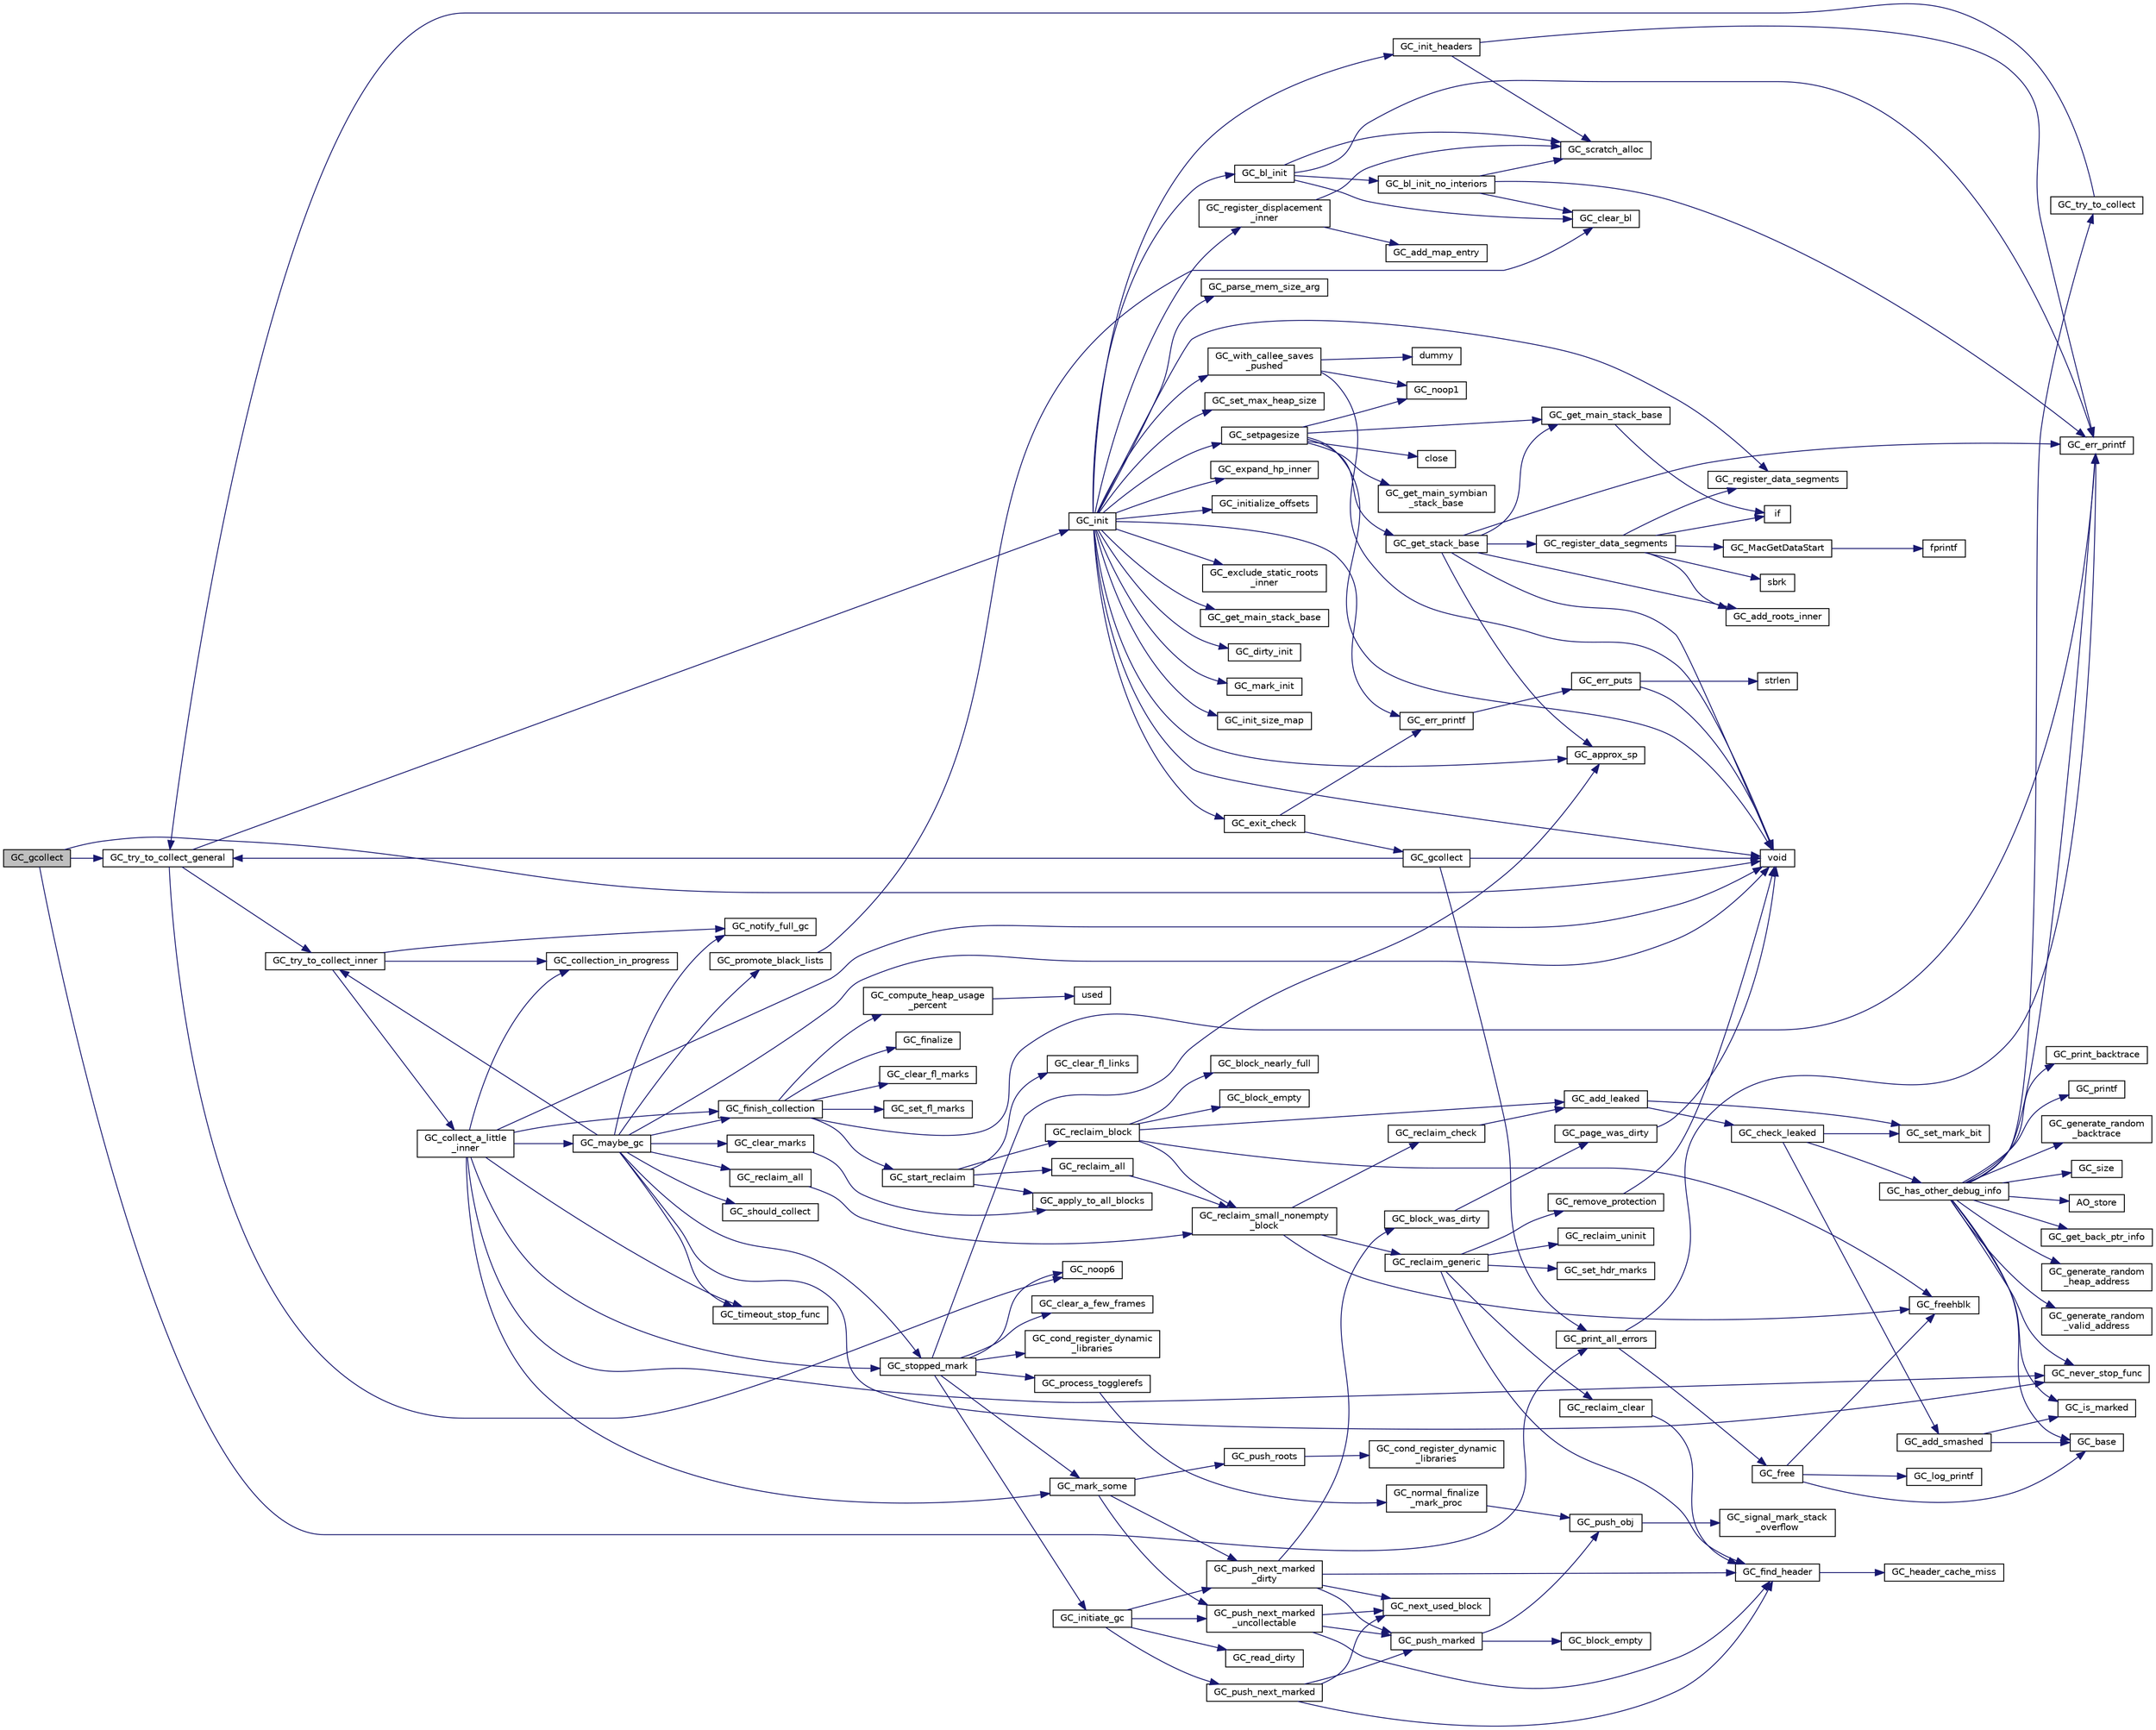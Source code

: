 digraph "GC_gcollect"
{
  edge [fontname="Helvetica",fontsize="10",labelfontname="Helvetica",labelfontsize="10"];
  node [fontname="Helvetica",fontsize="10",shape=record];
  rankdir="LR";
  Node1313 [label="GC_gcollect",height=0.2,width=0.4,color="black", fillcolor="grey75", style="filled", fontcolor="black"];
  Node1313 -> Node1314 [color="midnightblue",fontsize="10",style="solid",fontname="Helvetica"];
  Node1314 [label="void",height=0.2,width=0.4,color="black", fillcolor="white", style="filled",URL="$d0/daa/gc_8h.html#a7e0f997409f0b1753e44b648fcd6fc39"];
  Node1313 -> Node1315 [color="midnightblue",fontsize="10",style="solid",fontname="Helvetica"];
  Node1315 [label="GC_try_to_collect_general",height=0.2,width=0.4,color="black", fillcolor="white", style="filled",URL="$d9/d39/alloc_8c.html#a70b496ceee236d78b93b578c73695d6a"];
  Node1315 -> Node1316 [color="midnightblue",fontsize="10",style="solid",fontname="Helvetica"];
  Node1316 [label="GC_init",height=0.2,width=0.4,color="black", fillcolor="white", style="filled",URL="$d0/daa/gc_8h.html#a16a0e282a07c598595436b79e88d6e00"];
  Node1316 -> Node1314 [color="midnightblue",fontsize="10",style="solid",fontname="Helvetica"];
  Node1316 -> Node1317 [color="midnightblue",fontsize="10",style="solid",fontname="Helvetica"];
  Node1317 [label="GC_setpagesize",height=0.2,width=0.4,color="black", fillcolor="white", style="filled",URL="$dd/d79/gc__priv_8h.html#a69f36e8eacdbd088bfd0fe6b8187d13f"];
  Node1317 -> Node1318 [color="midnightblue",fontsize="10",style="solid",fontname="Helvetica"];
  Node1318 [label="GC_get_stack_base",height=0.2,width=0.4,color="black", fillcolor="white", style="filled",URL="$d2/d3c/os__dep_8c.html#a09251998bd28d60637173777b72fec2f"];
  Node1318 -> Node1319 [color="midnightblue",fontsize="10",style="solid",fontname="Helvetica"];
  Node1319 [label="GC_get_main_stack_base",height=0.2,width=0.4,color="black", fillcolor="white", style="filled",URL="$d2/d3c/os__dep_8c.html#af9cca322f452a3242d4ddae4f582ace7"];
  Node1319 -> Node1320 [color="midnightblue",fontsize="10",style="solid",fontname="Helvetica"];
  Node1320 [label="if",height=0.2,width=0.4,color="black", fillcolor="white", style="filled",URL="$dc/ddc/3rd_party_2flex-2_85_835_2parse_8c.html#a5468319b5337c3d6192d299ceb3062fc"];
  Node1318 -> Node1321 [color="midnightblue",fontsize="10",style="solid",fontname="Helvetica"];
  Node1321 [label="GC_approx_sp",height=0.2,width=0.4,color="black", fillcolor="white", style="filled",URL="$dd/d79/gc__priv_8h.html#a63ad3c8487c6bdefff474f15bb986e81"];
  Node1318 -> Node1322 [color="midnightblue",fontsize="10",style="solid",fontname="Helvetica"];
  Node1322 [label="GC_register_data_segments",height=0.2,width=0.4,color="black", fillcolor="white", style="filled",URL="$d2/d3c/os__dep_8c.html#a3d0d3f82fd76148cd7432d53d70b1fc6"];
  Node1322 -> Node1320 [color="midnightblue",fontsize="10",style="solid",fontname="Helvetica"];
  Node1322 -> Node1323 [color="midnightblue",fontsize="10",style="solid",fontname="Helvetica"];
  Node1323 [label="GC_register_data_segments",height=0.2,width=0.4,color="black", fillcolor="white", style="filled",URL="$df/db9/_amiga_o_s_8c.html#a3d0d3f82fd76148cd7432d53d70b1fc6"];
  Node1322 -> Node1324 [color="midnightblue",fontsize="10",style="solid",fontname="Helvetica"];
  Node1324 [label="GC_add_roots_inner",height=0.2,width=0.4,color="black", fillcolor="white", style="filled",URL="$dd/d79/gc__priv_8h.html#a75a78418f0a04f04ffd9edd82461f646"];
  Node1322 -> Node1325 [color="midnightblue",fontsize="10",style="solid",fontname="Helvetica"];
  Node1325 [label="sbrk",height=0.2,width=0.4,color="black", fillcolor="white", style="filled",URL="$d4/d98/g_09_09malloc_8c.html#af449de63ece64281502c546e6c491cc3"];
  Node1322 -> Node1326 [color="midnightblue",fontsize="10",style="solid",fontname="Helvetica"];
  Node1326 [label="GC_MacGetDataStart",height=0.2,width=0.4,color="black", fillcolor="white", style="filled",URL="$de/d92/_mac_o_s_8c.html#af0f592ca26979a59bef5485b6b146f17"];
  Node1326 -> Node1327 [color="midnightblue",fontsize="10",style="solid",fontname="Helvetica"];
  Node1327 [label="fprintf",height=0.2,width=0.4,color="black", fillcolor="white", style="filled",URL="$d2/d8c/examplehs038_8m.html#ae272956ea74f28b2f067d455fead331f"];
  Node1318 -> Node1328 [color="midnightblue",fontsize="10",style="solid",fontname="Helvetica"];
  Node1328 [label="GC_err_printf",height=0.2,width=0.4,color="black", fillcolor="white", style="filled",URL="$dd/d79/gc__priv_8h.html#a515817b1cc28538efe42e953361e6cb1"];
  Node1318 -> Node1324 [color="midnightblue",fontsize="10",style="solid",fontname="Helvetica"];
  Node1318 -> Node1314 [color="midnightblue",fontsize="10",style="solid",fontname="Helvetica"];
  Node1317 -> Node1314 [color="midnightblue",fontsize="10",style="solid",fontname="Helvetica"];
  Node1317 -> Node1329 [color="midnightblue",fontsize="10",style="solid",fontname="Helvetica"];
  Node1329 [label="GC_noop1",height=0.2,width=0.4,color="black", fillcolor="white", style="filled",URL="$d0/daa/gc_8h.html#a233015def2a1752a7feb7c81d34f89e6"];
  Node1317 -> Node1330 [color="midnightblue",fontsize="10",style="solid",fontname="Helvetica"];
  Node1330 [label="close",height=0.2,width=0.4,color="black", fillcolor="white", style="filled",URL="$de/def/kim__info_8m.html#aff74ba1ae73082324b3adcbdd8d78860"];
  Node1317 -> Node1319 [color="midnightblue",fontsize="10",style="solid",fontname="Helvetica"];
  Node1317 -> Node1331 [color="midnightblue",fontsize="10",style="solid",fontname="Helvetica"];
  Node1331 [label="GC_get_main_symbian\l_stack_base",height=0.2,width=0.4,color="black", fillcolor="white", style="filled",URL="$df/dac/symbian_8cpp.html#a4abe4d117f7529e3efefad688145a791"];
  Node1316 -> Node1332 [color="midnightblue",fontsize="10",style="solid",fontname="Helvetica"];
  Node1332 [label="GC_err_printf",height=0.2,width=0.4,color="black", fillcolor="white", style="filled",URL="$de/dd3/gc_2misc_8c.html#a65add866e165472e33077885ab5cb57d"];
  Node1332 -> Node1333 [color="midnightblue",fontsize="10",style="solid",fontname="Helvetica"];
  Node1333 [label="GC_err_puts",height=0.2,width=0.4,color="black", fillcolor="white", style="filled",URL="$de/dd3/gc_2misc_8c.html#ac8e0ae3d9050e13056af620d0395c587"];
  Node1333 -> Node1314 [color="midnightblue",fontsize="10",style="solid",fontname="Helvetica"];
  Node1333 -> Node1334 [color="midnightblue",fontsize="10",style="solid",fontname="Helvetica"];
  Node1334 [label="strlen",height=0.2,width=0.4,color="black", fillcolor="white", style="filled",URL="$d7/d57/iregex_8c.html#a492442620ce65db20fe7297b43cbca65"];
  Node1316 -> Node1335 [color="midnightblue",fontsize="10",style="solid",fontname="Helvetica"];
  Node1335 [label="GC_exclude_static_roots\l_inner",height=0.2,width=0.4,color="black", fillcolor="white", style="filled",URL="$dd/d79/gc__priv_8h.html#a9de5e042f9c16b0710e64611cfa92539"];
  Node1316 -> Node1336 [color="midnightblue",fontsize="10",style="solid",fontname="Helvetica"];
  Node1336 [label="GC_get_main_stack_base",height=0.2,width=0.4,color="black", fillcolor="white", style="filled",URL="$df/db9/_amiga_o_s_8c.html#af9cca322f452a3242d4ddae4f582ace7"];
  Node1316 -> Node1321 [color="midnightblue",fontsize="10",style="solid",fontname="Helvetica"];
  Node1316 -> Node1337 [color="midnightblue",fontsize="10",style="solid",fontname="Helvetica"];
  Node1337 [label="GC_dirty_init",height=0.2,width=0.4,color="black", fillcolor="white", style="filled",URL="$dd/d79/gc__priv_8h.html#a29a51493303bec3663137cb9ca6d2343"];
  Node1316 -> Node1323 [color="midnightblue",fontsize="10",style="solid",fontname="Helvetica"];
  Node1316 -> Node1338 [color="midnightblue",fontsize="10",style="solid",fontname="Helvetica"];
  Node1338 [label="GC_init_headers",height=0.2,width=0.4,color="black", fillcolor="white", style="filled",URL="$d2/d22/headers_8c.html#ab7801e7a7fe68245da22dff8da4dfa63"];
  Node1338 -> Node1339 [color="midnightblue",fontsize="10",style="solid",fontname="Helvetica"];
  Node1339 [label="GC_scratch_alloc",height=0.2,width=0.4,color="black", fillcolor="white", style="filled",URL="$d2/d22/headers_8c.html#ad4012dbe01b6c85c8c21b76e5d42b460"];
  Node1338 -> Node1328 [color="midnightblue",fontsize="10",style="solid",fontname="Helvetica"];
  Node1316 -> Node1340 [color="midnightblue",fontsize="10",style="solid",fontname="Helvetica"];
  Node1340 [label="GC_bl_init",height=0.2,width=0.4,color="black", fillcolor="white", style="filled",URL="$db/d5f/blacklst_8c.html#af4183eead1835a06b5062b1a9980df57"];
  Node1340 -> Node1341 [color="midnightblue",fontsize="10",style="solid",fontname="Helvetica"];
  Node1341 [label="GC_bl_init_no_interiors",height=0.2,width=0.4,color="black", fillcolor="white", style="filled",URL="$db/d5f/blacklst_8c.html#aa959cb7ecd954c5ce71a307a95e917b0"];
  Node1341 -> Node1339 [color="midnightblue",fontsize="10",style="solid",fontname="Helvetica"];
  Node1341 -> Node1328 [color="midnightblue",fontsize="10",style="solid",fontname="Helvetica"];
  Node1341 -> Node1342 [color="midnightblue",fontsize="10",style="solid",fontname="Helvetica"];
  Node1342 [label="GC_clear_bl",height=0.2,width=0.4,color="black", fillcolor="white", style="filled",URL="$db/d5f/blacklst_8c.html#abffd8217465e2a2af662066fae2c46b3"];
  Node1340 -> Node1339 [color="midnightblue",fontsize="10",style="solid",fontname="Helvetica"];
  Node1340 -> Node1328 [color="midnightblue",fontsize="10",style="solid",fontname="Helvetica"];
  Node1340 -> Node1342 [color="midnightblue",fontsize="10",style="solid",fontname="Helvetica"];
  Node1316 -> Node1343 [color="midnightblue",fontsize="10",style="solid",fontname="Helvetica"];
  Node1343 [label="GC_mark_init",height=0.2,width=0.4,color="black", fillcolor="white", style="filled",URL="$dd/d79/gc__priv_8h.html#a64108c12ea06e23af7be1d9c872be526"];
  Node1316 -> Node1344 [color="midnightblue",fontsize="10",style="solid",fontname="Helvetica"];
  Node1344 [label="GC_parse_mem_size_arg",height=0.2,width=0.4,color="black", fillcolor="white", style="filled",URL="$de/dd3/gc_2misc_8c.html#ad6fefa01e4246ef7c4658456d0c8d51c"];
  Node1316 -> Node1345 [color="midnightblue",fontsize="10",style="solid",fontname="Helvetica"];
  Node1345 [label="GC_set_max_heap_size",height=0.2,width=0.4,color="black", fillcolor="white", style="filled",URL="$d9/d39/alloc_8c.html#a19ab7146b88522de1093da71555be260"];
  Node1316 -> Node1346 [color="midnightblue",fontsize="10",style="solid",fontname="Helvetica"];
  Node1346 [label="GC_expand_hp_inner",height=0.2,width=0.4,color="black", fillcolor="white", style="filled",URL="$d9/d39/alloc_8c.html#ac5bcf928b3ddcd0be79f3b8e276ecb5c"];
  Node1316 -> Node1347 [color="midnightblue",fontsize="10",style="solid",fontname="Helvetica"];
  Node1347 [label="GC_initialize_offsets",height=0.2,width=0.4,color="black", fillcolor="white", style="filled",URL="$dd/d79/gc__priv_8h.html#abbd44583f2d985e9a2eb30303beb8f97"];
  Node1316 -> Node1348 [color="midnightblue",fontsize="10",style="solid",fontname="Helvetica"];
  Node1348 [label="GC_register_displacement\l_inner",height=0.2,width=0.4,color="black", fillcolor="white", style="filled",URL="$dd/d79/gc__priv_8h.html#a2a2204a2386781556aa1d3d70eb9bd04"];
  Node1348 -> Node1349 [color="midnightblue",fontsize="10",style="solid",fontname="Helvetica"];
  Node1349 [label="GC_add_map_entry",height=0.2,width=0.4,color="black", fillcolor="white", style="filled",URL="$dd/d79/gc__priv_8h.html#ac2326c77652399203efc82c6b971dc4e"];
  Node1348 -> Node1339 [color="midnightblue",fontsize="10",style="solid",fontname="Helvetica"];
  Node1316 -> Node1350 [color="midnightblue",fontsize="10",style="solid",fontname="Helvetica"];
  Node1350 [label="GC_init_size_map",height=0.2,width=0.4,color="black", fillcolor="white", style="filled",URL="$de/dd3/gc_2misc_8c.html#a8630ca36a509b7a5b0ff5091b59f261a"];
  Node1316 -> Node1351 [color="midnightblue",fontsize="10",style="solid",fontname="Helvetica"];
  Node1351 [label="GC_with_callee_saves\l_pushed",height=0.2,width=0.4,color="black", fillcolor="white", style="filled",URL="$dd/d79/gc__priv_8h.html#a6af56dbaf871f19819e42a5445771613"];
  Node1351 -> Node1352 [color="midnightblue",fontsize="10",style="solid",fontname="Helvetica"];
  Node1352 [label="dummy",height=0.2,width=0.4,color="black", fillcolor="white", style="filled",URL="$d7/d6b/ipoma-dummy_8f.html#a14e68597ab81208552434ccd2a9e8f4f"];
  Node1351 -> Node1329 [color="midnightblue",fontsize="10",style="solid",fontname="Helvetica"];
  Node1351 -> Node1314 [color="midnightblue",fontsize="10",style="solid",fontname="Helvetica"];
  Node1316 -> Node1353 [color="midnightblue",fontsize="10",style="solid",fontname="Helvetica"];
  Node1353 [label="GC_exit_check",height=0.2,width=0.4,color="black", fillcolor="white", style="filled",URL="$de/dd3/gc_2misc_8c.html#aebed0843915f857a3004b0b9fc88846e"];
  Node1353 -> Node1354 [color="midnightblue",fontsize="10",style="solid",fontname="Helvetica"];
  Node1354 [label="GC_gcollect",height=0.2,width=0.4,color="black", fillcolor="white", style="filled",URL="$d9/d39/alloc_8c.html#a726a8653def8e4e16be7e29c7617c7d5"];
  Node1354 -> Node1314 [color="midnightblue",fontsize="10",style="solid",fontname="Helvetica"];
  Node1354 -> Node1315 [color="midnightblue",fontsize="10",style="solid",fontname="Helvetica"];
  Node1354 -> Node1355 [color="midnightblue",fontsize="10",style="solid",fontname="Helvetica"];
  Node1355 [label="GC_print_all_errors",height=0.2,width=0.4,color="black", fillcolor="white", style="filled",URL="$dd/d79/gc__priv_8h.html#a9153adf9cf216b060c3ca8e2e69529db"];
  Node1355 -> Node1328 [color="midnightblue",fontsize="10",style="solid",fontname="Helvetica"];
  Node1355 -> Node1356 [color="midnightblue",fontsize="10",style="solid",fontname="Helvetica"];
  Node1356 [label="GC_free",height=0.2,width=0.4,color="black", fillcolor="white", style="filled",URL="$d0/daa/gc_8h.html#aef11fb85e24d9cdb7da9ef9df26d45b3"];
  Node1356 -> Node1357 [color="midnightblue",fontsize="10",style="solid",fontname="Helvetica"];
  Node1357 [label="GC_log_printf",height=0.2,width=0.4,color="black", fillcolor="white", style="filled",URL="$dd/d79/gc__priv_8h.html#ada843fec7ffa10957a47951e0691f73b"];
  Node1356 -> Node1358 [color="midnightblue",fontsize="10",style="solid",fontname="Helvetica"];
  Node1358 [label="GC_base",height=0.2,width=0.4,color="black", fillcolor="white", style="filled",URL="$d0/daa/gc_8h.html#a8b93cd0c8d9c312bbdf0e679d10b680a"];
  Node1356 -> Node1359 [color="midnightblue",fontsize="10",style="solid",fontname="Helvetica"];
  Node1359 [label="GC_freehblk",height=0.2,width=0.4,color="black", fillcolor="white", style="filled",URL="$d8/d86/allchblk_8c.html#a2c41d1fbfff96311052f54041d5c659a"];
  Node1353 -> Node1332 [color="midnightblue",fontsize="10",style="solid",fontname="Helvetica"];
  Node1315 -> Node1360 [color="midnightblue",fontsize="10",style="solid",fontname="Helvetica"];
  Node1360 [label="GC_noop6",height=0.2,width=0.4,color="black", fillcolor="white", style="filled",URL="$dd/d79/gc__priv_8h.html#acb8ad0deabff4b0f2dd9dda6c7bd7190"];
  Node1315 -> Node1361 [color="midnightblue",fontsize="10",style="solid",fontname="Helvetica"];
  Node1361 [label="GC_try_to_collect_inner",height=0.2,width=0.4,color="black", fillcolor="white", style="filled",URL="$d9/d39/alloc_8c.html#a2add6e03db26dd061369fb1116eae67d"];
  Node1361 -> Node1362 [color="midnightblue",fontsize="10",style="solid",fontname="Helvetica"];
  Node1362 [label="GC_collection_in_progress",height=0.2,width=0.4,color="black", fillcolor="white", style="filled",URL="$dd/d79/gc__priv_8h.html#a0784f4bbd76df30f0d547e848e570d75"];
  Node1361 -> Node1363 [color="midnightblue",fontsize="10",style="solid",fontname="Helvetica"];
  Node1363 [label="GC_collect_a_little\l_inner",height=0.2,width=0.4,color="black", fillcolor="white", style="filled",URL="$d9/d39/alloc_8c.html#aa4521e4ff77319368671db2f7cc56ca4"];
  Node1363 -> Node1362 [color="midnightblue",fontsize="10",style="solid",fontname="Helvetica"];
  Node1363 -> Node1364 [color="midnightblue",fontsize="10",style="solid",fontname="Helvetica"];
  Node1364 [label="GC_mark_some",height=0.2,width=0.4,color="black", fillcolor="white", style="filled",URL="$dd/d79/gc__priv_8h.html#abc58b74d8f082c09663afed967bf7bd1"];
  Node1364 -> Node1365 [color="midnightblue",fontsize="10",style="solid",fontname="Helvetica"];
  Node1365 [label="GC_push_next_marked\l_dirty",height=0.2,width=0.4,color="black", fillcolor="white", style="filled",URL="$d1/db7/mark_8c.html#a2b64914843f3267ea62fb8cf095cb09d"];
  Node1365 -> Node1366 [color="midnightblue",fontsize="10",style="solid",fontname="Helvetica"];
  Node1366 [label="GC_next_used_block",height=0.2,width=0.4,color="black", fillcolor="white", style="filled",URL="$d2/d22/headers_8c.html#a6e4b2c04b60a205269287bedeae8753c"];
  Node1365 -> Node1367 [color="midnightblue",fontsize="10",style="solid",fontname="Helvetica"];
  Node1367 [label="GC_find_header",height=0.2,width=0.4,color="black", fillcolor="white", style="filled",URL="$d2/d22/headers_8c.html#a82a38fd3345ecdd1ab8e84422ed16022"];
  Node1367 -> Node1368 [color="midnightblue",fontsize="10",style="solid",fontname="Helvetica"];
  Node1368 [label="GC_header_cache_miss",height=0.2,width=0.4,color="black", fillcolor="white", style="filled",URL="$d2/d22/headers_8c.html#a6713a42cf8bb9b399bc20947f771b5c7"];
  Node1365 -> Node1369 [color="midnightblue",fontsize="10",style="solid",fontname="Helvetica"];
  Node1369 [label="GC_block_was_dirty",height=0.2,width=0.4,color="black", fillcolor="white", style="filled",URL="$d1/db7/mark_8c.html#ad3dbd3d31eb43d2ad442e22d523fd716"];
  Node1369 -> Node1370 [color="midnightblue",fontsize="10",style="solid",fontname="Helvetica"];
  Node1370 [label="GC_page_was_dirty",height=0.2,width=0.4,color="black", fillcolor="white", style="filled",URL="$dd/d79/gc__priv_8h.html#a6fa44797f4bbb69a231f72a3255960fe"];
  Node1370 -> Node1314 [color="midnightblue",fontsize="10",style="solid",fontname="Helvetica"];
  Node1365 -> Node1371 [color="midnightblue",fontsize="10",style="solid",fontname="Helvetica"];
  Node1371 [label="GC_push_marked",height=0.2,width=0.4,color="black", fillcolor="white", style="filled",URL="$d1/db7/mark_8c.html#a3f6c642633cbcf2c4960bbb02a6b305c"];
  Node1371 -> Node1372 [color="midnightblue",fontsize="10",style="solid",fontname="Helvetica"];
  Node1372 [label="GC_block_empty",height=0.2,width=0.4,color="black", fillcolor="white", style="filled",URL="$dd/d79/gc__priv_8h.html#a492e5047848f1c2ee71297f76085b687"];
  Node1371 -> Node1373 [color="midnightblue",fontsize="10",style="solid",fontname="Helvetica"];
  Node1373 [label="GC_push_obj",height=0.2,width=0.4,color="black", fillcolor="white", style="filled",URL="$d8/d2e/gc__pmark_8h.html#a3bf1b3df20d6725c7b48570dc6334ae9"];
  Node1373 -> Node1374 [color="midnightblue",fontsize="10",style="solid",fontname="Helvetica"];
  Node1374 [label="GC_signal_mark_stack\l_overflow",height=0.2,width=0.4,color="black", fillcolor="white", style="filled",URL="$d8/d2e/gc__pmark_8h.html#ac7235e2e6e7dee5b8d82acb48bbf7c47"];
  Node1364 -> Node1375 [color="midnightblue",fontsize="10",style="solid",fontname="Helvetica"];
  Node1375 [label="GC_push_roots",height=0.2,width=0.4,color="black", fillcolor="white", style="filled",URL="$dd/d79/gc__priv_8h.html#aa286e2246387f4caab7aab61bd61c4f8"];
  Node1375 -> Node1376 [color="midnightblue",fontsize="10",style="solid",fontname="Helvetica"];
  Node1376 [label="GC_cond_register_dynamic\l_libraries",height=0.2,width=0.4,color="black", fillcolor="white", style="filled",URL="$dd/d54/mark__rts_8c.html#a8d8ac1f3d8195087879027a5c35988bb"];
  Node1364 -> Node1377 [color="midnightblue",fontsize="10",style="solid",fontname="Helvetica"];
  Node1377 [label="GC_push_next_marked\l_uncollectable",height=0.2,width=0.4,color="black", fillcolor="white", style="filled",URL="$d1/db7/mark_8c.html#ac45e0725fc752de3102a602c1f0cea01"];
  Node1377 -> Node1366 [color="midnightblue",fontsize="10",style="solid",fontname="Helvetica"];
  Node1377 -> Node1367 [color="midnightblue",fontsize="10",style="solid",fontname="Helvetica"];
  Node1377 -> Node1371 [color="midnightblue",fontsize="10",style="solid",fontname="Helvetica"];
  Node1363 -> Node1378 [color="midnightblue",fontsize="10",style="solid",fontname="Helvetica"];
  Node1378 [label="GC_stopped_mark",height=0.2,width=0.4,color="black", fillcolor="white", style="filled",URL="$d9/d39/alloc_8c.html#a770f751cf8819cb41e0cf38b7a36ef33"];
  Node1378 -> Node1379 [color="midnightblue",fontsize="10",style="solid",fontname="Helvetica"];
  Node1379 [label="GC_cond_register_dynamic\l_libraries",height=0.2,width=0.4,color="black", fillcolor="white", style="filled",URL="$dd/d79/gc__priv_8h.html#a8d8ac1f3d8195087879027a5c35988bb"];
  Node1378 -> Node1380 [color="midnightblue",fontsize="10",style="solid",fontname="Helvetica"];
  Node1380 [label="GC_process_togglerefs",height=0.2,width=0.4,color="black", fillcolor="white", style="filled",URL="$d3/d1e/finalize_8c.html#aa9239d76bc7e48761f3c53969bbc59bf"];
  Node1380 -> Node1381 [color="midnightblue",fontsize="10",style="solid",fontname="Helvetica"];
  Node1381 [label="GC_normal_finalize\l_mark_proc",height=0.2,width=0.4,color="black", fillcolor="white", style="filled",URL="$d3/d1e/finalize_8c.html#ad08f29bfcd6a376a69cedd2f97586baa"];
  Node1381 -> Node1373 [color="midnightblue",fontsize="10",style="solid",fontname="Helvetica"];
  Node1378 -> Node1382 [color="midnightblue",fontsize="10",style="solid",fontname="Helvetica"];
  Node1382 [label="GC_clear_a_few_frames",height=0.2,width=0.4,color="black", fillcolor="white", style="filled",URL="$d9/d39/alloc_8c.html#a4dccf283b324c02707dc118d2c76a82e"];
  Node1378 -> Node1360 [color="midnightblue",fontsize="10",style="solid",fontname="Helvetica"];
  Node1378 -> Node1383 [color="midnightblue",fontsize="10",style="solid",fontname="Helvetica"];
  Node1383 [label="GC_initiate_gc",height=0.2,width=0.4,color="black", fillcolor="white", style="filled",URL="$dd/d79/gc__priv_8h.html#a84c21b48dfdf4029f20f20bcd03fabc5"];
  Node1383 -> Node1384 [color="midnightblue",fontsize="10",style="solid",fontname="Helvetica"];
  Node1384 [label="GC_read_dirty",height=0.2,width=0.4,color="black", fillcolor="white", style="filled",URL="$dd/d79/gc__priv_8h.html#ac54bdf2543cf0a3459be3ee5aac96e18"];
  Node1383 -> Node1365 [color="midnightblue",fontsize="10",style="solid",fontname="Helvetica"];
  Node1383 -> Node1385 [color="midnightblue",fontsize="10",style="solid",fontname="Helvetica"];
  Node1385 [label="GC_push_next_marked",height=0.2,width=0.4,color="black", fillcolor="white", style="filled",URL="$d1/db7/mark_8c.html#a85138116d042be2501da35dac96baa00"];
  Node1385 -> Node1366 [color="midnightblue",fontsize="10",style="solid",fontname="Helvetica"];
  Node1385 -> Node1367 [color="midnightblue",fontsize="10",style="solid",fontname="Helvetica"];
  Node1385 -> Node1371 [color="midnightblue",fontsize="10",style="solid",fontname="Helvetica"];
  Node1383 -> Node1377 [color="midnightblue",fontsize="10",style="solid",fontname="Helvetica"];
  Node1378 -> Node1364 [color="midnightblue",fontsize="10",style="solid",fontname="Helvetica"];
  Node1378 -> Node1321 [color="midnightblue",fontsize="10",style="solid",fontname="Helvetica"];
  Node1363 -> Node1386 [color="midnightblue",fontsize="10",style="solid",fontname="Helvetica"];
  Node1386 [label="GC_timeout_stop_func",height=0.2,width=0.4,color="black", fillcolor="white", style="filled",URL="$d9/d39/alloc_8c.html#a4ff1e49182c4fb83f2e6aa1c7ded2071"];
  Node1363 -> Node1314 [color="midnightblue",fontsize="10",style="solid",fontname="Helvetica"];
  Node1363 -> Node1387 [color="midnightblue",fontsize="10",style="solid",fontname="Helvetica"];
  Node1387 [label="GC_never_stop_func",height=0.2,width=0.4,color="black", fillcolor="white", style="filled",URL="$d9/d39/alloc_8c.html#a198983e95d71e4daf794092f12618009"];
  Node1363 -> Node1388 [color="midnightblue",fontsize="10",style="solid",fontname="Helvetica"];
  Node1388 [label="GC_finish_collection",height=0.2,width=0.4,color="black", fillcolor="white", style="filled",URL="$d9/d39/alloc_8c.html#a3c34c8a98cd8b3be1725944ba54701ad"];
  Node1388 -> Node1389 [color="midnightblue",fontsize="10",style="solid",fontname="Helvetica"];
  Node1389 [label="GC_set_fl_marks",height=0.2,width=0.4,color="black", fillcolor="white", style="filled",URL="$d9/d39/alloc_8c.html#a48dd9a512111c483ccdae63a89a10e59"];
  Node1388 -> Node1390 [color="midnightblue",fontsize="10",style="solid",fontname="Helvetica"];
  Node1390 [label="GC_start_reclaim",height=0.2,width=0.4,color="black", fillcolor="white", style="filled",URL="$dd/d79/gc__priv_8h.html#a3d4aa82f45c24b3b7a8eb3e607582995"];
  Node1390 -> Node1391 [color="midnightblue",fontsize="10",style="solid",fontname="Helvetica"];
  Node1391 [label="GC_clear_fl_links",height=0.2,width=0.4,color="black", fillcolor="white", style="filled",URL="$d7/d0b/reclaim_8c.html#a8dd938713e06c8a0434bb0063e4fe1ff"];
  Node1390 -> Node1392 [color="midnightblue",fontsize="10",style="solid",fontname="Helvetica"];
  Node1392 [label="GC_apply_to_all_blocks",height=0.2,width=0.4,color="black", fillcolor="white", style="filled",URL="$d2/d22/headers_8c.html#a48a8aa76f61165c1116bb7a3a52d9ac5"];
  Node1390 -> Node1393 [color="midnightblue",fontsize="10",style="solid",fontname="Helvetica"];
  Node1393 [label="GC_reclaim_block",height=0.2,width=0.4,color="black", fillcolor="white", style="filled",URL="$d7/d0b/reclaim_8c.html#a7721e31790b860809f5b25aef40ac673"];
  Node1393 -> Node1394 [color="midnightblue",fontsize="10",style="solid",fontname="Helvetica"];
  Node1394 [label="GC_add_leaked",height=0.2,width=0.4,color="black", fillcolor="white", style="filled",URL="$d7/d0b/reclaim_8c.html#afccf6e87c1d8bdbe9ea41221a3dc78ad"];
  Node1394 -> Node1395 [color="midnightblue",fontsize="10",style="solid",fontname="Helvetica"];
  Node1395 [label="GC_check_leaked",height=0.2,width=0.4,color="black", fillcolor="white", style="filled",URL="$d3/d7b/dbg__mlc_8c.html#a4985b7b1cc5846b5fc372ada1a410071"];
  Node1395 -> Node1396 [color="midnightblue",fontsize="10",style="solid",fontname="Helvetica"];
  Node1396 [label="GC_has_other_debug_info",height=0.2,width=0.4,color="black", fillcolor="white", style="filled",URL="$d3/d7b/dbg__mlc_8c.html#a1e8d4ec327bfee97d5936431e51c3ef6"];
  Node1396 -> Node1397 [color="midnightblue",fontsize="10",style="solid",fontname="Helvetica"];
  Node1397 [label="GC_size",height=0.2,width=0.4,color="black", fillcolor="white", style="filled",URL="$d0/daa/gc_8h.html#a8e4b29a6f09c281e53721eba5f206cf8"];
  Node1396 -> Node1398 [color="midnightblue",fontsize="10",style="solid",fontname="Helvetica"];
  Node1398 [label="AO_store",height=0.2,width=0.4,color="black", fillcolor="white", style="filled",URL="$de/da5/generic-small_8h.html#aa31bf334f050b63089046aa522cacdc9"];
  Node1396 -> Node1399 [color="midnightblue",fontsize="10",style="solid",fontname="Helvetica"];
  Node1399 [label="GC_get_back_ptr_info",height=0.2,width=0.4,color="black", fillcolor="white", style="filled",URL="$d1/d12/gc__backptr_8h.html#adf1bbdb7ae913d2c830b03c68a46dbc4"];
  Node1396 -> Node1358 [color="midnightblue",fontsize="10",style="solid",fontname="Helvetica"];
  Node1396 -> Node1400 [color="midnightblue",fontsize="10",style="solid",fontname="Helvetica"];
  Node1400 [label="GC_generate_random\l_heap_address",height=0.2,width=0.4,color="black", fillcolor="white", style="filled",URL="$d1/d12/gc__backptr_8h.html#a1d6517e661024a0531a120458a888654"];
  Node1396 -> Node1401 [color="midnightblue",fontsize="10",style="solid",fontname="Helvetica"];
  Node1401 [label="GC_generate_random\l_valid_address",height=0.2,width=0.4,color="black", fillcolor="white", style="filled",URL="$d1/d12/gc__backptr_8h.html#a1a7cecbc608801ff228aa5b9a63203fb"];
  Node1396 -> Node1402 [color="midnightblue",fontsize="10",style="solid",fontname="Helvetica"];
  Node1402 [label="GC_is_marked",height=0.2,width=0.4,color="black", fillcolor="white", style="filled",URL="$d4/d23/gc__mark_8h.html#a268392cfc127d2574a72a58dd517e926"];
  Node1396 -> Node1403 [color="midnightblue",fontsize="10",style="solid",fontname="Helvetica"];
  Node1403 [label="GC_print_backtrace",height=0.2,width=0.4,color="black", fillcolor="white", style="filled",URL="$d1/d12/gc__backptr_8h.html#aae6654dbd1cbf8f9169002044dca341c"];
  Node1396 -> Node1328 [color="midnightblue",fontsize="10",style="solid",fontname="Helvetica"];
  Node1396 -> Node1404 [color="midnightblue",fontsize="10",style="solid",fontname="Helvetica"];
  Node1404 [label="GC_printf",height=0.2,width=0.4,color="black", fillcolor="white", style="filled",URL="$dd/d79/gc__priv_8h.html#af88bfca208f01c5a5b986b6875d279c5"];
  Node1396 -> Node1405 [color="midnightblue",fontsize="10",style="solid",fontname="Helvetica"];
  Node1405 [label="GC_generate_random\l_backtrace",height=0.2,width=0.4,color="black", fillcolor="white", style="filled",URL="$d1/d12/gc__backptr_8h.html#abf6a51b99f26482e856763f27018f009"];
  Node1396 -> Node1406 [color="midnightblue",fontsize="10",style="solid",fontname="Helvetica"];
  Node1406 [label="GC_try_to_collect",height=0.2,width=0.4,color="black", fillcolor="white", style="filled",URL="$d9/d39/alloc_8c.html#ad5a1cc1b1694e4370eef16ec02100a0a"];
  Node1406 -> Node1315 [color="midnightblue",fontsize="10",style="solid",fontname="Helvetica"];
  Node1396 -> Node1387 [color="midnightblue",fontsize="10",style="solid",fontname="Helvetica"];
  Node1395 -> Node1407 [color="midnightblue",fontsize="10",style="solid",fontname="Helvetica"];
  Node1407 [label="GC_set_mark_bit",height=0.2,width=0.4,color="black", fillcolor="white", style="filled",URL="$d4/d23/gc__mark_8h.html#afb10ec125839271f2b9194b33de195d0"];
  Node1395 -> Node1408 [color="midnightblue",fontsize="10",style="solid",fontname="Helvetica"];
  Node1408 [label="GC_add_smashed",height=0.2,width=0.4,color="black", fillcolor="white", style="filled",URL="$d3/d7b/dbg__mlc_8c.html#a25d9083b1d677389672528b7e55c0ce6"];
  Node1408 -> Node1402 [color="midnightblue",fontsize="10",style="solid",fontname="Helvetica"];
  Node1408 -> Node1358 [color="midnightblue",fontsize="10",style="solid",fontname="Helvetica"];
  Node1394 -> Node1407 [color="midnightblue",fontsize="10",style="solid",fontname="Helvetica"];
  Node1393 -> Node1359 [color="midnightblue",fontsize="10",style="solid",fontname="Helvetica"];
  Node1393 -> Node1409 [color="midnightblue",fontsize="10",style="solid",fontname="Helvetica"];
  Node1409 [label="GC_block_empty",height=0.2,width=0.4,color="black", fillcolor="white", style="filled",URL="$d7/d0b/reclaim_8c.html#a492e5047848f1c2ee71297f76085b687"];
  Node1393 -> Node1410 [color="midnightblue",fontsize="10",style="solid",fontname="Helvetica"];
  Node1410 [label="GC_reclaim_small_nonempty\l_block",height=0.2,width=0.4,color="black", fillcolor="white", style="filled",URL="$d7/d0b/reclaim_8c.html#a713b42be146628271b9fceb7e768ded4"];
  Node1410 -> Node1411 [color="midnightblue",fontsize="10",style="solid",fontname="Helvetica"];
  Node1411 [label="GC_reclaim_check",height=0.2,width=0.4,color="black", fillcolor="white", style="filled",URL="$d7/d0b/reclaim_8c.html#a0bf4ca5537f7291287c78c2b67194525"];
  Node1411 -> Node1394 [color="midnightblue",fontsize="10",style="solid",fontname="Helvetica"];
  Node1410 -> Node1412 [color="midnightblue",fontsize="10",style="solid",fontname="Helvetica"];
  Node1412 [label="GC_reclaim_generic",height=0.2,width=0.4,color="black", fillcolor="white", style="filled",URL="$d7/d0b/reclaim_8c.html#a1cd641bd689b35751eeffdf2cab254fa"];
  Node1412 -> Node1367 [color="midnightblue",fontsize="10",style="solid",fontname="Helvetica"];
  Node1412 -> Node1413 [color="midnightblue",fontsize="10",style="solid",fontname="Helvetica"];
  Node1413 [label="GC_remove_protection",height=0.2,width=0.4,color="black", fillcolor="white", style="filled",URL="$dd/d79/gc__priv_8h.html#ac4f8d20ee0d59bc2cab4984343affea6"];
  Node1413 -> Node1314 [color="midnightblue",fontsize="10",style="solid",fontname="Helvetica"];
  Node1412 -> Node1414 [color="midnightblue",fontsize="10",style="solid",fontname="Helvetica"];
  Node1414 [label="GC_reclaim_clear",height=0.2,width=0.4,color="black", fillcolor="white", style="filled",URL="$d7/d0b/reclaim_8c.html#adf998593d510bd7665a5afa02cfeafbb"];
  Node1414 -> Node1367 [color="midnightblue",fontsize="10",style="solid",fontname="Helvetica"];
  Node1412 -> Node1415 [color="midnightblue",fontsize="10",style="solid",fontname="Helvetica"];
  Node1415 [label="GC_reclaim_uninit",height=0.2,width=0.4,color="black", fillcolor="white", style="filled",URL="$d7/d0b/reclaim_8c.html#ad162b1b61ccfb458d43b30023a882204"];
  Node1412 -> Node1416 [color="midnightblue",fontsize="10",style="solid",fontname="Helvetica"];
  Node1416 [label="GC_set_hdr_marks",height=0.2,width=0.4,color="black", fillcolor="white", style="filled",URL="$dd/d79/gc__priv_8h.html#ad83b8023011c333edd39adb21458dbd4"];
  Node1410 -> Node1359 [color="midnightblue",fontsize="10",style="solid",fontname="Helvetica"];
  Node1393 -> Node1417 [color="midnightblue",fontsize="10",style="solid",fontname="Helvetica"];
  Node1417 [label="GC_block_nearly_full",height=0.2,width=0.4,color="black", fillcolor="white", style="filled",URL="$d7/d0b/reclaim_8c.html#af026f6b9910679586f5492b505fbf407"];
  Node1390 -> Node1418 [color="midnightblue",fontsize="10",style="solid",fontname="Helvetica"];
  Node1418 [label="GC_reclaim_all",height=0.2,width=0.4,color="black", fillcolor="white", style="filled",URL="$d7/d0b/reclaim_8c.html#a07f36a322f6a08a42590b6b6933836c1"];
  Node1418 -> Node1410 [color="midnightblue",fontsize="10",style="solid",fontname="Helvetica"];
  Node1388 -> Node1419 [color="midnightblue",fontsize="10",style="solid",fontname="Helvetica"];
  Node1419 [label="GC_finalize",height=0.2,width=0.4,color="black", fillcolor="white", style="filled",URL="$d3/d1e/finalize_8c.html#aff4d08c622dd7510013587fcf7dd5326"];
  Node1388 -> Node1328 [color="midnightblue",fontsize="10",style="solid",fontname="Helvetica"];
  Node1388 -> Node1420 [color="midnightblue",fontsize="10",style="solid",fontname="Helvetica"];
  Node1420 [label="GC_clear_fl_marks",height=0.2,width=0.4,color="black", fillcolor="white", style="filled",URL="$d9/d39/alloc_8c.html#a9d14aaea713b0429ba5af5d7c7f1d4fa"];
  Node1388 -> Node1421 [color="midnightblue",fontsize="10",style="solid",fontname="Helvetica"];
  Node1421 [label="GC_compute_heap_usage\l_percent",height=0.2,width=0.4,color="black", fillcolor="white", style="filled",URL="$d9/d39/alloc_8c.html#ac738a54dc74b82adbc9ae90b5ea945ea"];
  Node1421 -> Node1422 [color="midnightblue",fontsize="10",style="solid",fontname="Helvetica"];
  Node1422 [label="used",height=0.2,width=0.4,color="black", fillcolor="white", style="filled",URL="$da/d25/_c_vode_set_options_8m.html#a11233cb8dd1c3244481b806257aaf22c"];
  Node1363 -> Node1423 [color="midnightblue",fontsize="10",style="solid",fontname="Helvetica"];
  Node1423 [label="GC_maybe_gc",height=0.2,width=0.4,color="black", fillcolor="white", style="filled",URL="$d9/d39/alloc_8c.html#a052bd8f73260d5517da328ec80bf2803"];
  Node1423 -> Node1424 [color="midnightblue",fontsize="10",style="solid",fontname="Helvetica"];
  Node1424 [label="GC_should_collect",height=0.2,width=0.4,color="black", fillcolor="white", style="filled",URL="$d9/d39/alloc_8c.html#acd4e74215cc34d11e02482518139ea4e"];
  Node1423 -> Node1361 [color="midnightblue",fontsize="10",style="solid",fontname="Helvetica"];
  Node1423 -> Node1387 [color="midnightblue",fontsize="10",style="solid",fontname="Helvetica"];
  Node1423 -> Node1425 [color="midnightblue",fontsize="10",style="solid",fontname="Helvetica"];
  Node1425 [label="GC_promote_black_lists",height=0.2,width=0.4,color="black", fillcolor="white", style="filled",URL="$db/d5f/blacklst_8c.html#a73c55ff2c441aea8590938040a7ad7b9"];
  Node1425 -> Node1342 [color="midnightblue",fontsize="10",style="solid",fontname="Helvetica"];
  Node1423 -> Node1314 [color="midnightblue",fontsize="10",style="solid",fontname="Helvetica"];
  Node1423 -> Node1426 [color="midnightblue",fontsize="10",style="solid",fontname="Helvetica"];
  Node1426 [label="GC_reclaim_all",height=0.2,width=0.4,color="black", fillcolor="white", style="filled",URL="$dd/d79/gc__priv_8h.html#a07f36a322f6a08a42590b6b6933836c1"];
  Node1426 -> Node1410 [color="midnightblue",fontsize="10",style="solid",fontname="Helvetica"];
  Node1423 -> Node1427 [color="midnightblue",fontsize="10",style="solid",fontname="Helvetica"];
  Node1427 [label="GC_notify_full_gc",height=0.2,width=0.4,color="black", fillcolor="white", style="filled",URL="$d9/d39/alloc_8c.html#aef07d92d52614ec0fe7f92e0f906e9e4"];
  Node1423 -> Node1428 [color="midnightblue",fontsize="10",style="solid",fontname="Helvetica"];
  Node1428 [label="GC_clear_marks",height=0.2,width=0.4,color="black", fillcolor="white", style="filled",URL="$dd/d79/gc__priv_8h.html#a369b11ea995b5788305a4e0ecb4caed8"];
  Node1428 -> Node1392 [color="midnightblue",fontsize="10",style="solid",fontname="Helvetica"];
  Node1423 -> Node1378 [color="midnightblue",fontsize="10",style="solid",fontname="Helvetica"];
  Node1423 -> Node1386 [color="midnightblue",fontsize="10",style="solid",fontname="Helvetica"];
  Node1423 -> Node1388 [color="midnightblue",fontsize="10",style="solid",fontname="Helvetica"];
  Node1361 -> Node1427 [color="midnightblue",fontsize="10",style="solid",fontname="Helvetica"];
  Node1313 -> Node1355 [color="midnightblue",fontsize="10",style="solid",fontname="Helvetica"];
}
